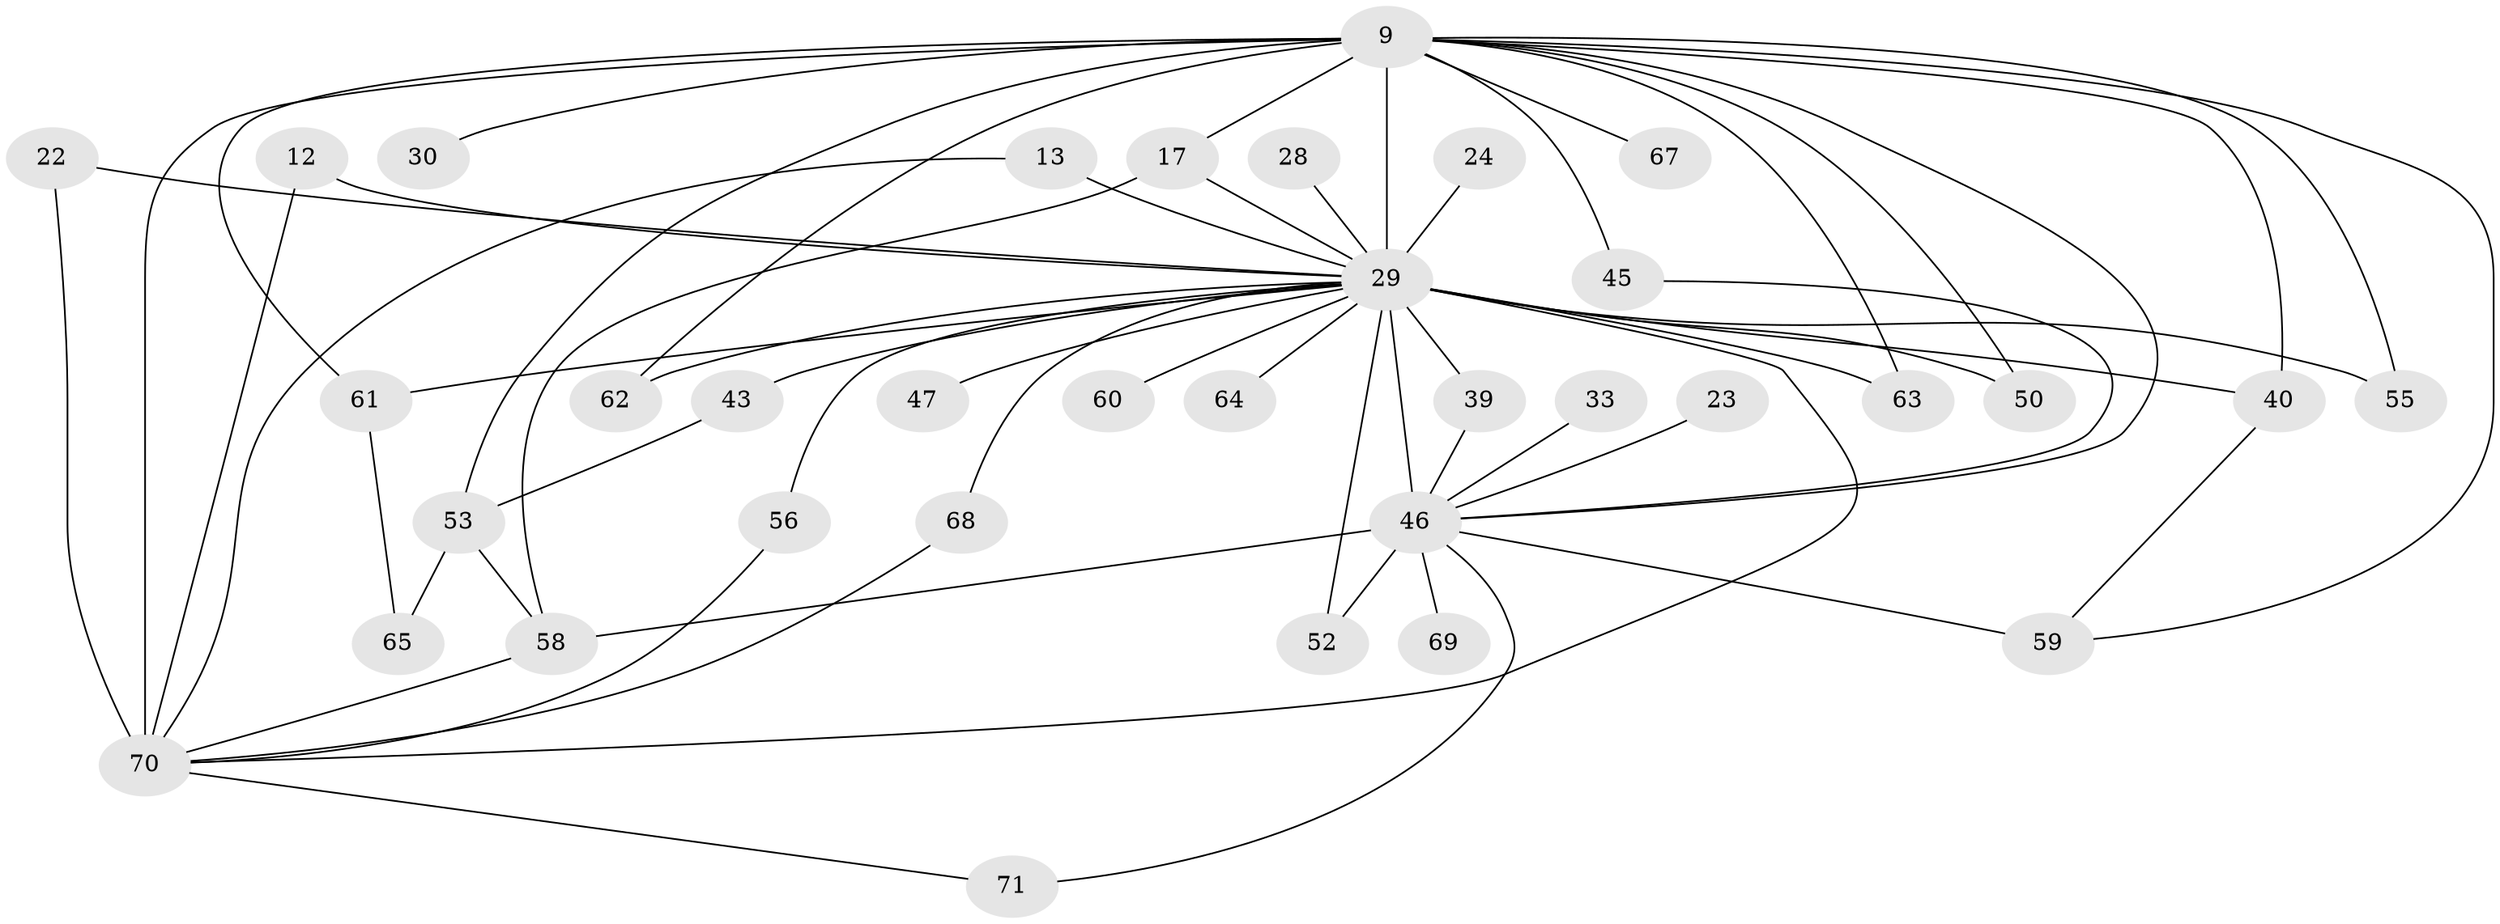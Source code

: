 // original degree distribution, {19: 0.014084507042253521, 16: 0.028169014084507043, 18: 0.014084507042253521, 15: 0.014084507042253521, 12: 0.014084507042253521, 23: 0.014084507042253521, 17: 0.014084507042253521, 25: 0.014084507042253521, 11: 0.014084507042253521, 7: 0.028169014084507043, 2: 0.5211267605633803, 3: 0.2112676056338028, 4: 0.08450704225352113, 5: 0.014084507042253521}
// Generated by graph-tools (version 1.1) at 2025/46/03/09/25 04:46:21]
// undirected, 35 vertices, 59 edges
graph export_dot {
graph [start="1"]
  node [color=gray90,style=filled];
  9 [super="+6"];
  12;
  13;
  17 [super="+14"];
  22;
  23;
  24;
  28;
  29 [super="+8"];
  30;
  33;
  39 [super="+18"];
  40 [super="+31"];
  43;
  45;
  46 [super="+42+32+10"];
  47;
  50;
  52;
  53 [super="+37"];
  55;
  56;
  58 [super="+57"];
  59 [super="+41+36+27+19"];
  60;
  61 [super="+26+16+34+35"];
  62;
  63;
  64;
  65;
  67;
  68;
  69;
  70 [super="+51+54+66"];
  71;
  9 -- 30 [weight=2];
  9 -- 40;
  9 -- 50;
  9 -- 62;
  9 -- 63;
  9 -- 67 [weight=2];
  9 -- 45;
  9 -- 53 [weight=3];
  9 -- 55;
  9 -- 61 [weight=4];
  9 -- 17;
  9 -- 59 [weight=2];
  9 -- 46 [weight=9];
  9 -- 70 [weight=8];
  9 -- 29 [weight=8];
  12 -- 29;
  12 -- 70;
  13 -- 29 [weight=2];
  13 -- 70;
  17 -- 58;
  17 -- 29 [weight=2];
  22 -- 29;
  22 -- 70;
  23 -- 46 [weight=2];
  24 -- 29 [weight=2];
  28 -- 29 [weight=2];
  29 -- 46 [weight=19];
  29 -- 64 [weight=2];
  29 -- 68;
  29 -- 70;
  29 -- 39 [weight=2];
  29 -- 40 [weight=2];
  29 -- 43;
  29 -- 47 [weight=2];
  29 -- 50;
  29 -- 52;
  29 -- 55;
  29 -- 56;
  29 -- 60 [weight=2];
  29 -- 61 [weight=2];
  29 -- 62;
  29 -- 63;
  33 -- 46 [weight=2];
  39 -- 46;
  40 -- 59;
  43 -- 53;
  45 -- 46;
  46 -- 69;
  46 -- 71;
  46 -- 58 [weight=2];
  46 -- 59 [weight=3];
  46 -- 52;
  53 -- 65;
  53 -- 58;
  56 -- 70;
  58 -- 70;
  61 -- 65;
  68 -- 70;
  70 -- 71;
}
